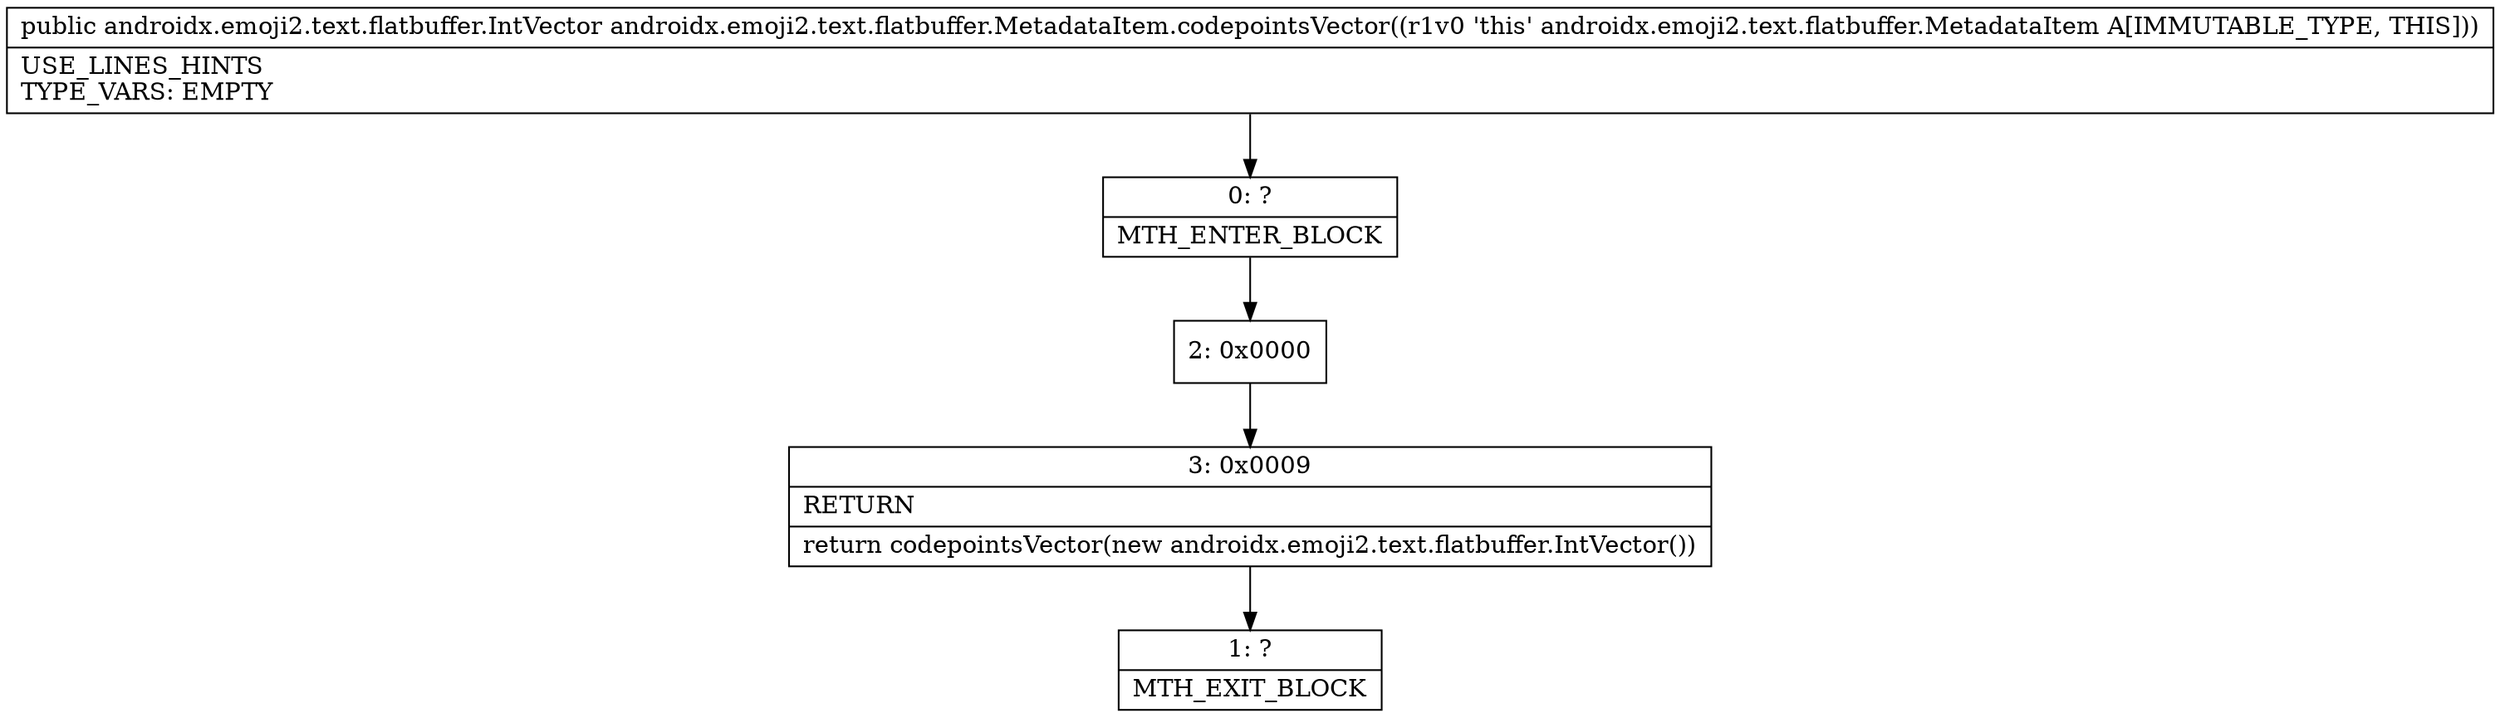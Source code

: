 digraph "CFG forandroidx.emoji2.text.flatbuffer.MetadataItem.codepointsVector()Landroidx\/emoji2\/text\/flatbuffer\/IntVector;" {
Node_0 [shape=record,label="{0\:\ ?|MTH_ENTER_BLOCK\l}"];
Node_2 [shape=record,label="{2\:\ 0x0000}"];
Node_3 [shape=record,label="{3\:\ 0x0009|RETURN\l|return codepointsVector(new androidx.emoji2.text.flatbuffer.IntVector())\l}"];
Node_1 [shape=record,label="{1\:\ ?|MTH_EXIT_BLOCK\l}"];
MethodNode[shape=record,label="{public androidx.emoji2.text.flatbuffer.IntVector androidx.emoji2.text.flatbuffer.MetadataItem.codepointsVector((r1v0 'this' androidx.emoji2.text.flatbuffer.MetadataItem A[IMMUTABLE_TYPE, THIS]))  | USE_LINES_HINTS\lTYPE_VARS: EMPTY\l}"];
MethodNode -> Node_0;Node_0 -> Node_2;
Node_2 -> Node_3;
Node_3 -> Node_1;
}

